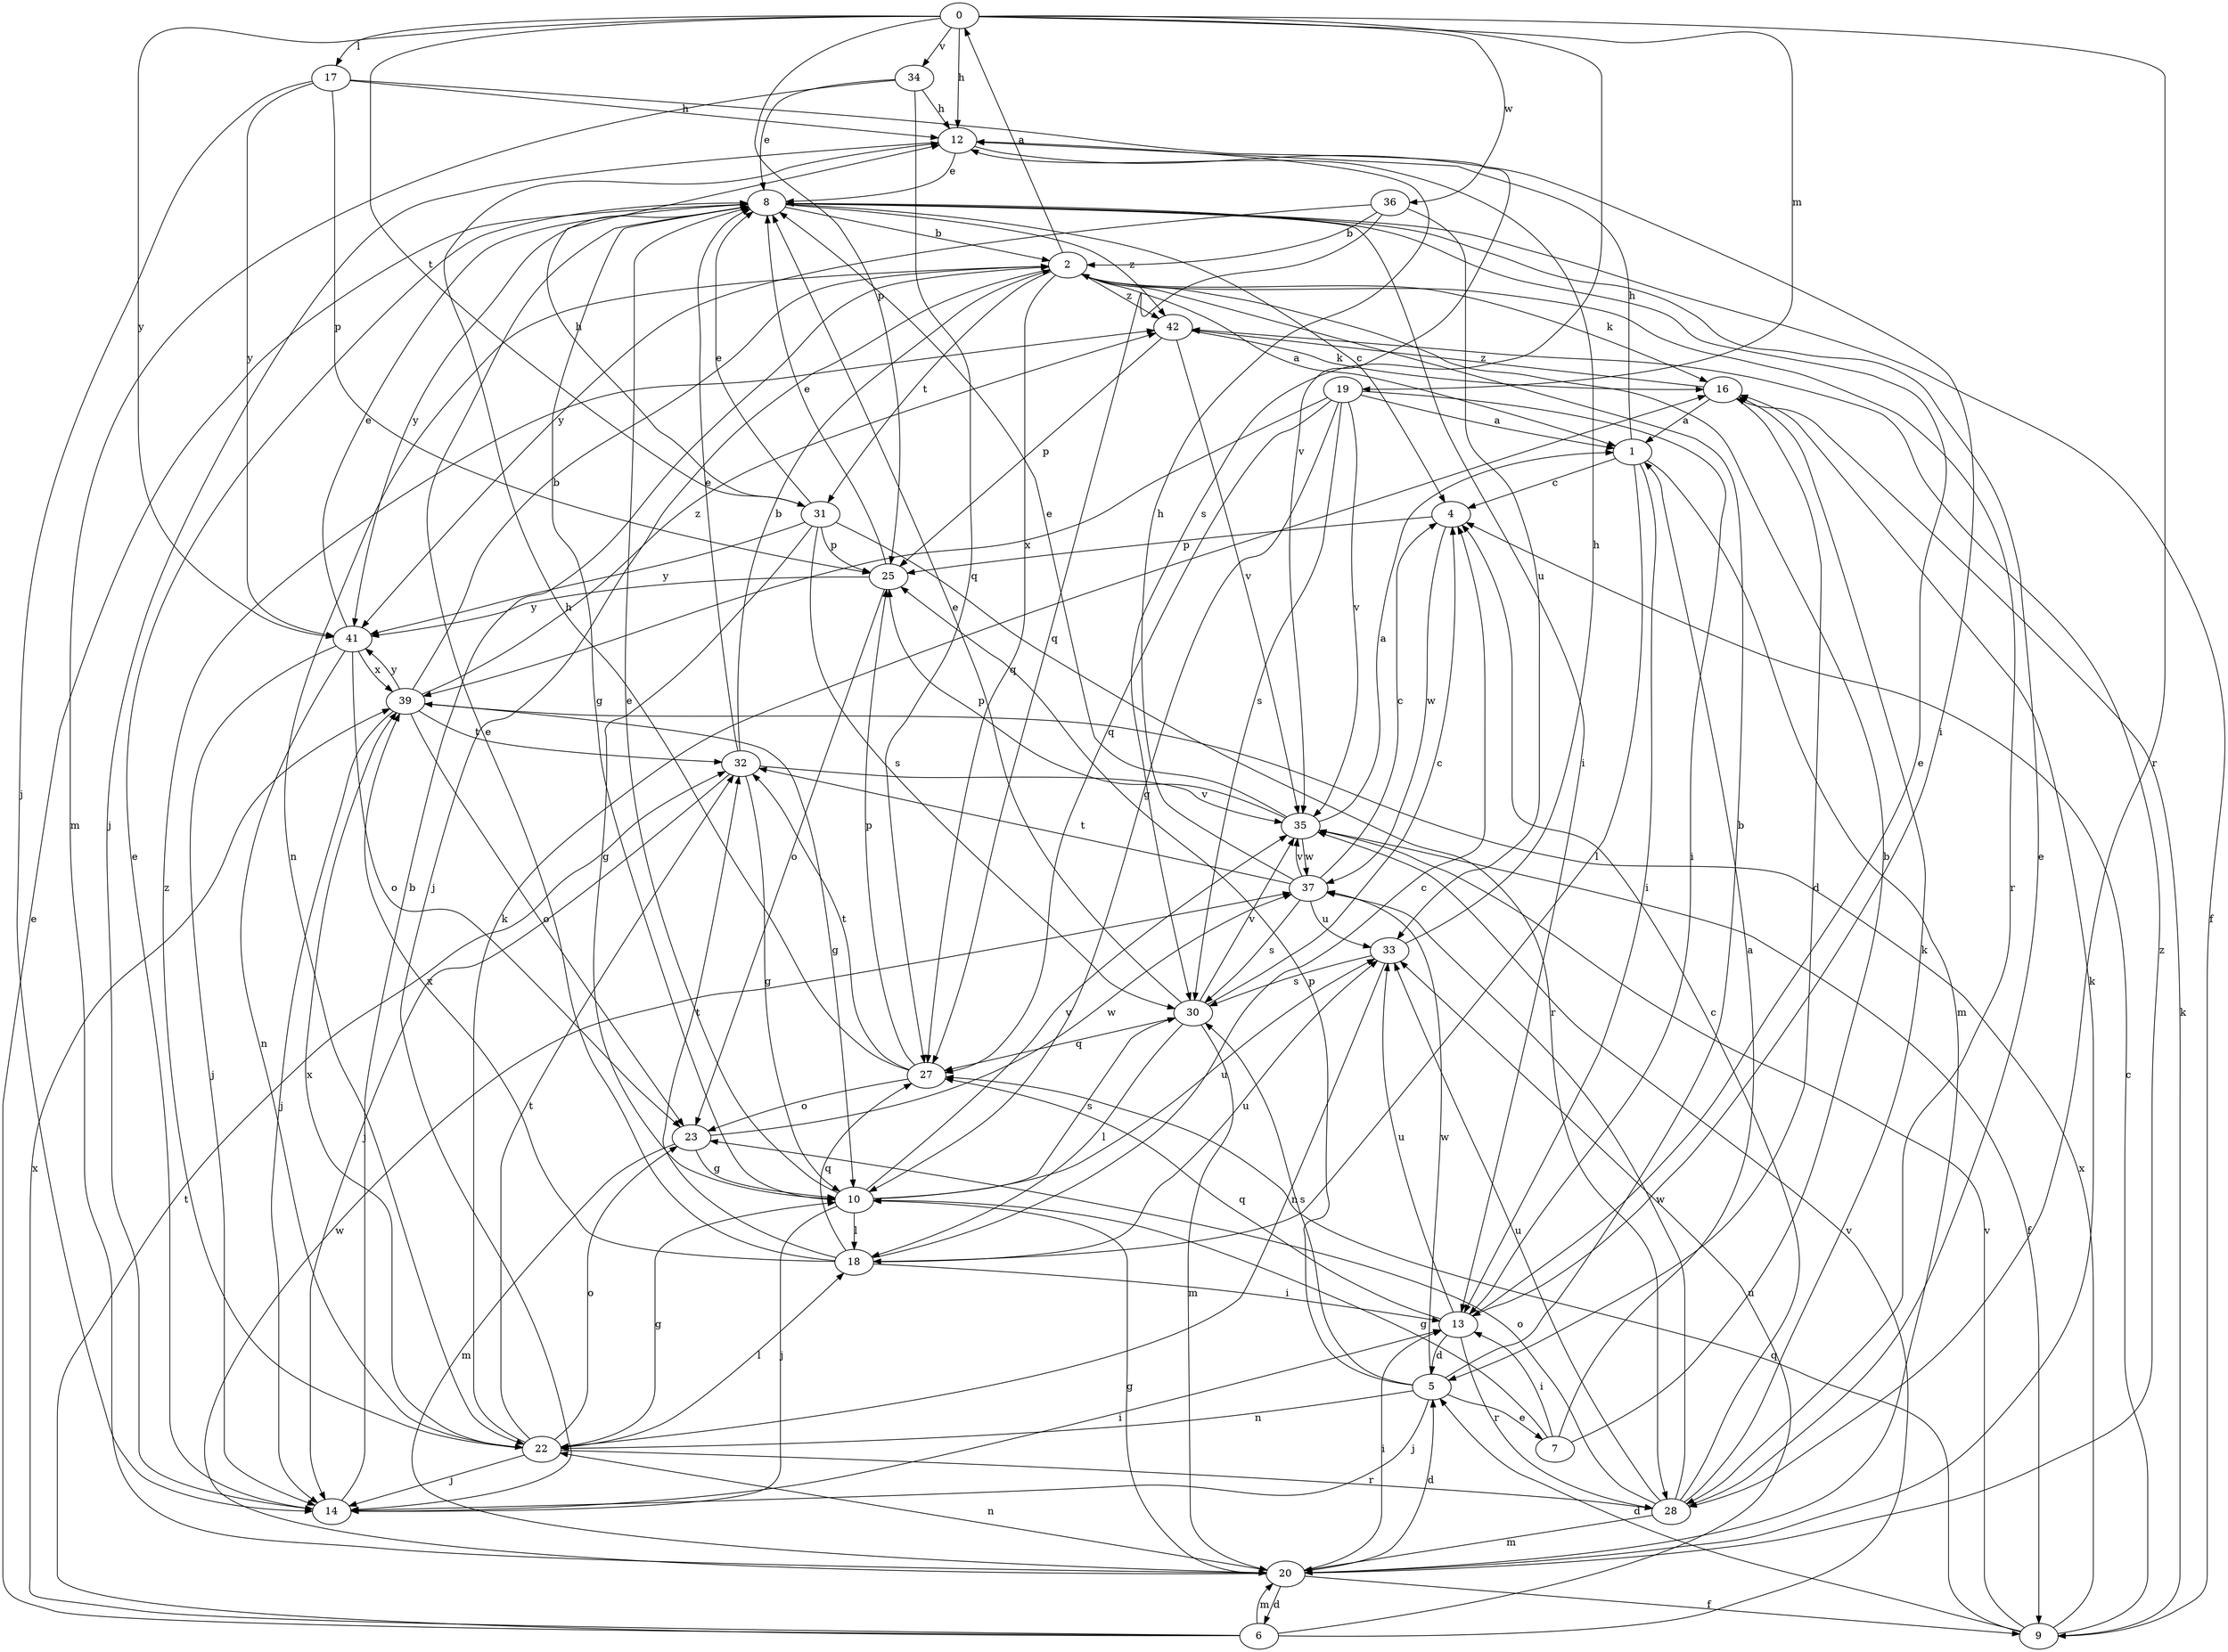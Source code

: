 strict digraph  {
0;
1;
2;
4;
5;
6;
7;
8;
9;
10;
12;
13;
14;
16;
17;
18;
19;
20;
22;
23;
25;
27;
28;
30;
31;
32;
33;
34;
35;
36;
37;
39;
41;
42;
0 -> 12  [label=h];
0 -> 17  [label=l];
0 -> 19  [label=m];
0 -> 25  [label=p];
0 -> 28  [label=r];
0 -> 30  [label=s];
0 -> 31  [label=t];
0 -> 34  [label=v];
0 -> 36  [label=w];
0 -> 41  [label=y];
1 -> 4  [label=c];
1 -> 12  [label=h];
1 -> 13  [label=i];
1 -> 18  [label=l];
1 -> 20  [label=m];
2 -> 0  [label=a];
2 -> 1  [label=a];
2 -> 14  [label=j];
2 -> 16  [label=k];
2 -> 22  [label=n];
2 -> 27  [label=q];
2 -> 28  [label=r];
2 -> 31  [label=t];
2 -> 42  [label=z];
4 -> 25  [label=p];
4 -> 37  [label=w];
5 -> 2  [label=b];
5 -> 7  [label=e];
5 -> 14  [label=j];
5 -> 22  [label=n];
5 -> 25  [label=p];
5 -> 30  [label=s];
5 -> 37  [label=w];
6 -> 8  [label=e];
6 -> 20  [label=m];
6 -> 32  [label=t];
6 -> 33  [label=u];
6 -> 35  [label=v];
6 -> 39  [label=x];
7 -> 1  [label=a];
7 -> 2  [label=b];
7 -> 10  [label=g];
7 -> 13  [label=i];
8 -> 2  [label=b];
8 -> 4  [label=c];
8 -> 9  [label=f];
8 -> 10  [label=g];
8 -> 13  [label=i];
8 -> 41  [label=y];
8 -> 42  [label=z];
9 -> 4  [label=c];
9 -> 5  [label=d];
9 -> 16  [label=k];
9 -> 27  [label=q];
9 -> 35  [label=v];
9 -> 39  [label=x];
10 -> 8  [label=e];
10 -> 14  [label=j];
10 -> 18  [label=l];
10 -> 30  [label=s];
10 -> 33  [label=u];
10 -> 35  [label=v];
12 -> 8  [label=e];
12 -> 13  [label=i];
12 -> 14  [label=j];
13 -> 5  [label=d];
13 -> 8  [label=e];
13 -> 27  [label=q];
13 -> 28  [label=r];
13 -> 33  [label=u];
14 -> 2  [label=b];
14 -> 8  [label=e];
14 -> 13  [label=i];
16 -> 1  [label=a];
16 -> 5  [label=d];
16 -> 42  [label=z];
17 -> 12  [label=h];
17 -> 14  [label=j];
17 -> 25  [label=p];
17 -> 35  [label=v];
17 -> 41  [label=y];
18 -> 4  [label=c];
18 -> 8  [label=e];
18 -> 13  [label=i];
18 -> 27  [label=q];
18 -> 32  [label=t];
18 -> 33  [label=u];
18 -> 39  [label=x];
19 -> 1  [label=a];
19 -> 10  [label=g];
19 -> 13  [label=i];
19 -> 27  [label=q];
19 -> 30  [label=s];
19 -> 35  [label=v];
19 -> 39  [label=x];
20 -> 5  [label=d];
20 -> 6  [label=d];
20 -> 9  [label=f];
20 -> 10  [label=g];
20 -> 13  [label=i];
20 -> 16  [label=k];
20 -> 22  [label=n];
20 -> 37  [label=w];
20 -> 42  [label=z];
22 -> 10  [label=g];
22 -> 14  [label=j];
22 -> 16  [label=k];
22 -> 18  [label=l];
22 -> 23  [label=o];
22 -> 28  [label=r];
22 -> 32  [label=t];
22 -> 39  [label=x];
22 -> 42  [label=z];
23 -> 10  [label=g];
23 -> 20  [label=m];
23 -> 37  [label=w];
25 -> 8  [label=e];
25 -> 23  [label=o];
25 -> 41  [label=y];
27 -> 12  [label=h];
27 -> 23  [label=o];
27 -> 25  [label=p];
27 -> 32  [label=t];
28 -> 4  [label=c];
28 -> 8  [label=e];
28 -> 16  [label=k];
28 -> 20  [label=m];
28 -> 23  [label=o];
28 -> 33  [label=u];
28 -> 37  [label=w];
30 -> 4  [label=c];
30 -> 8  [label=e];
30 -> 18  [label=l];
30 -> 20  [label=m];
30 -> 27  [label=q];
30 -> 35  [label=v];
31 -> 8  [label=e];
31 -> 10  [label=g];
31 -> 12  [label=h];
31 -> 25  [label=p];
31 -> 28  [label=r];
31 -> 30  [label=s];
31 -> 41  [label=y];
32 -> 2  [label=b];
32 -> 8  [label=e];
32 -> 10  [label=g];
32 -> 14  [label=j];
32 -> 35  [label=v];
33 -> 12  [label=h];
33 -> 22  [label=n];
33 -> 30  [label=s];
34 -> 8  [label=e];
34 -> 12  [label=h];
34 -> 20  [label=m];
34 -> 27  [label=q];
35 -> 1  [label=a];
35 -> 8  [label=e];
35 -> 9  [label=f];
35 -> 25  [label=p];
35 -> 37  [label=w];
36 -> 2  [label=b];
36 -> 27  [label=q];
36 -> 33  [label=u];
36 -> 41  [label=y];
37 -> 4  [label=c];
37 -> 12  [label=h];
37 -> 30  [label=s];
37 -> 32  [label=t];
37 -> 33  [label=u];
37 -> 35  [label=v];
39 -> 2  [label=b];
39 -> 10  [label=g];
39 -> 14  [label=j];
39 -> 23  [label=o];
39 -> 32  [label=t];
39 -> 41  [label=y];
39 -> 42  [label=z];
41 -> 8  [label=e];
41 -> 14  [label=j];
41 -> 22  [label=n];
41 -> 23  [label=o];
41 -> 39  [label=x];
42 -> 16  [label=k];
42 -> 25  [label=p];
42 -> 35  [label=v];
}
